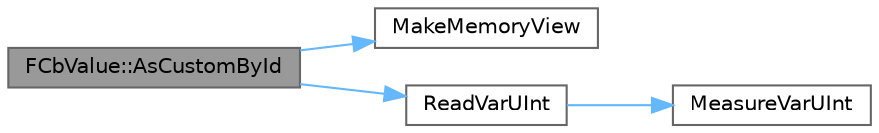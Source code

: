 digraph "FCbValue::AsCustomById"
{
 // INTERACTIVE_SVG=YES
 // LATEX_PDF_SIZE
  bgcolor="transparent";
  edge [fontname=Helvetica,fontsize=10,labelfontname=Helvetica,labelfontsize=10];
  node [fontname=Helvetica,fontsize=10,shape=box,height=0.2,width=0.4];
  rankdir="LR";
  Node1 [id="Node000001",label="FCbValue::AsCustomById",height=0.2,width=0.4,color="gray40", fillcolor="grey60", style="filled", fontcolor="black",tooltip=" "];
  Node1 -> Node2 [id="edge1_Node000001_Node000002",color="steelblue1",style="solid",tooltip=" "];
  Node2 [id="Node000002",label="MakeMemoryView",height=0.2,width=0.4,color="grey40", fillcolor="white", style="filled",URL="$db/d99/MemoryView_8h.html#a3f29c29614c21c76fac21d51295c1543",tooltip="Make a non-owning mutable view of Size bytes starting at Data."];
  Node1 -> Node3 [id="edge2_Node000001_Node000003",color="steelblue1",style="solid",tooltip=" "];
  Node3 [id="Node000003",label="ReadVarUInt",height=0.2,width=0.4,color="grey40", fillcolor="white", style="filled",URL="$df/da5/VarInt_8h.html#aa309be035ad140b3f51ce0fdaabae455",tooltip="Read a variable-length unsigned integer."];
  Node3 -> Node4 [id="edge3_Node000003_Node000004",color="steelblue1",style="solid",tooltip=" "];
  Node4 [id="Node000004",label="MeasureVarUInt",height=0.2,width=0.4,color="grey40", fillcolor="white", style="filled",URL="$df/da5/VarInt_8h.html#a6a7806d080caa996deb9ae7994f53a79",tooltip="Measure the length in bytes (1-9) of an encoded variable-length integer."];
}

